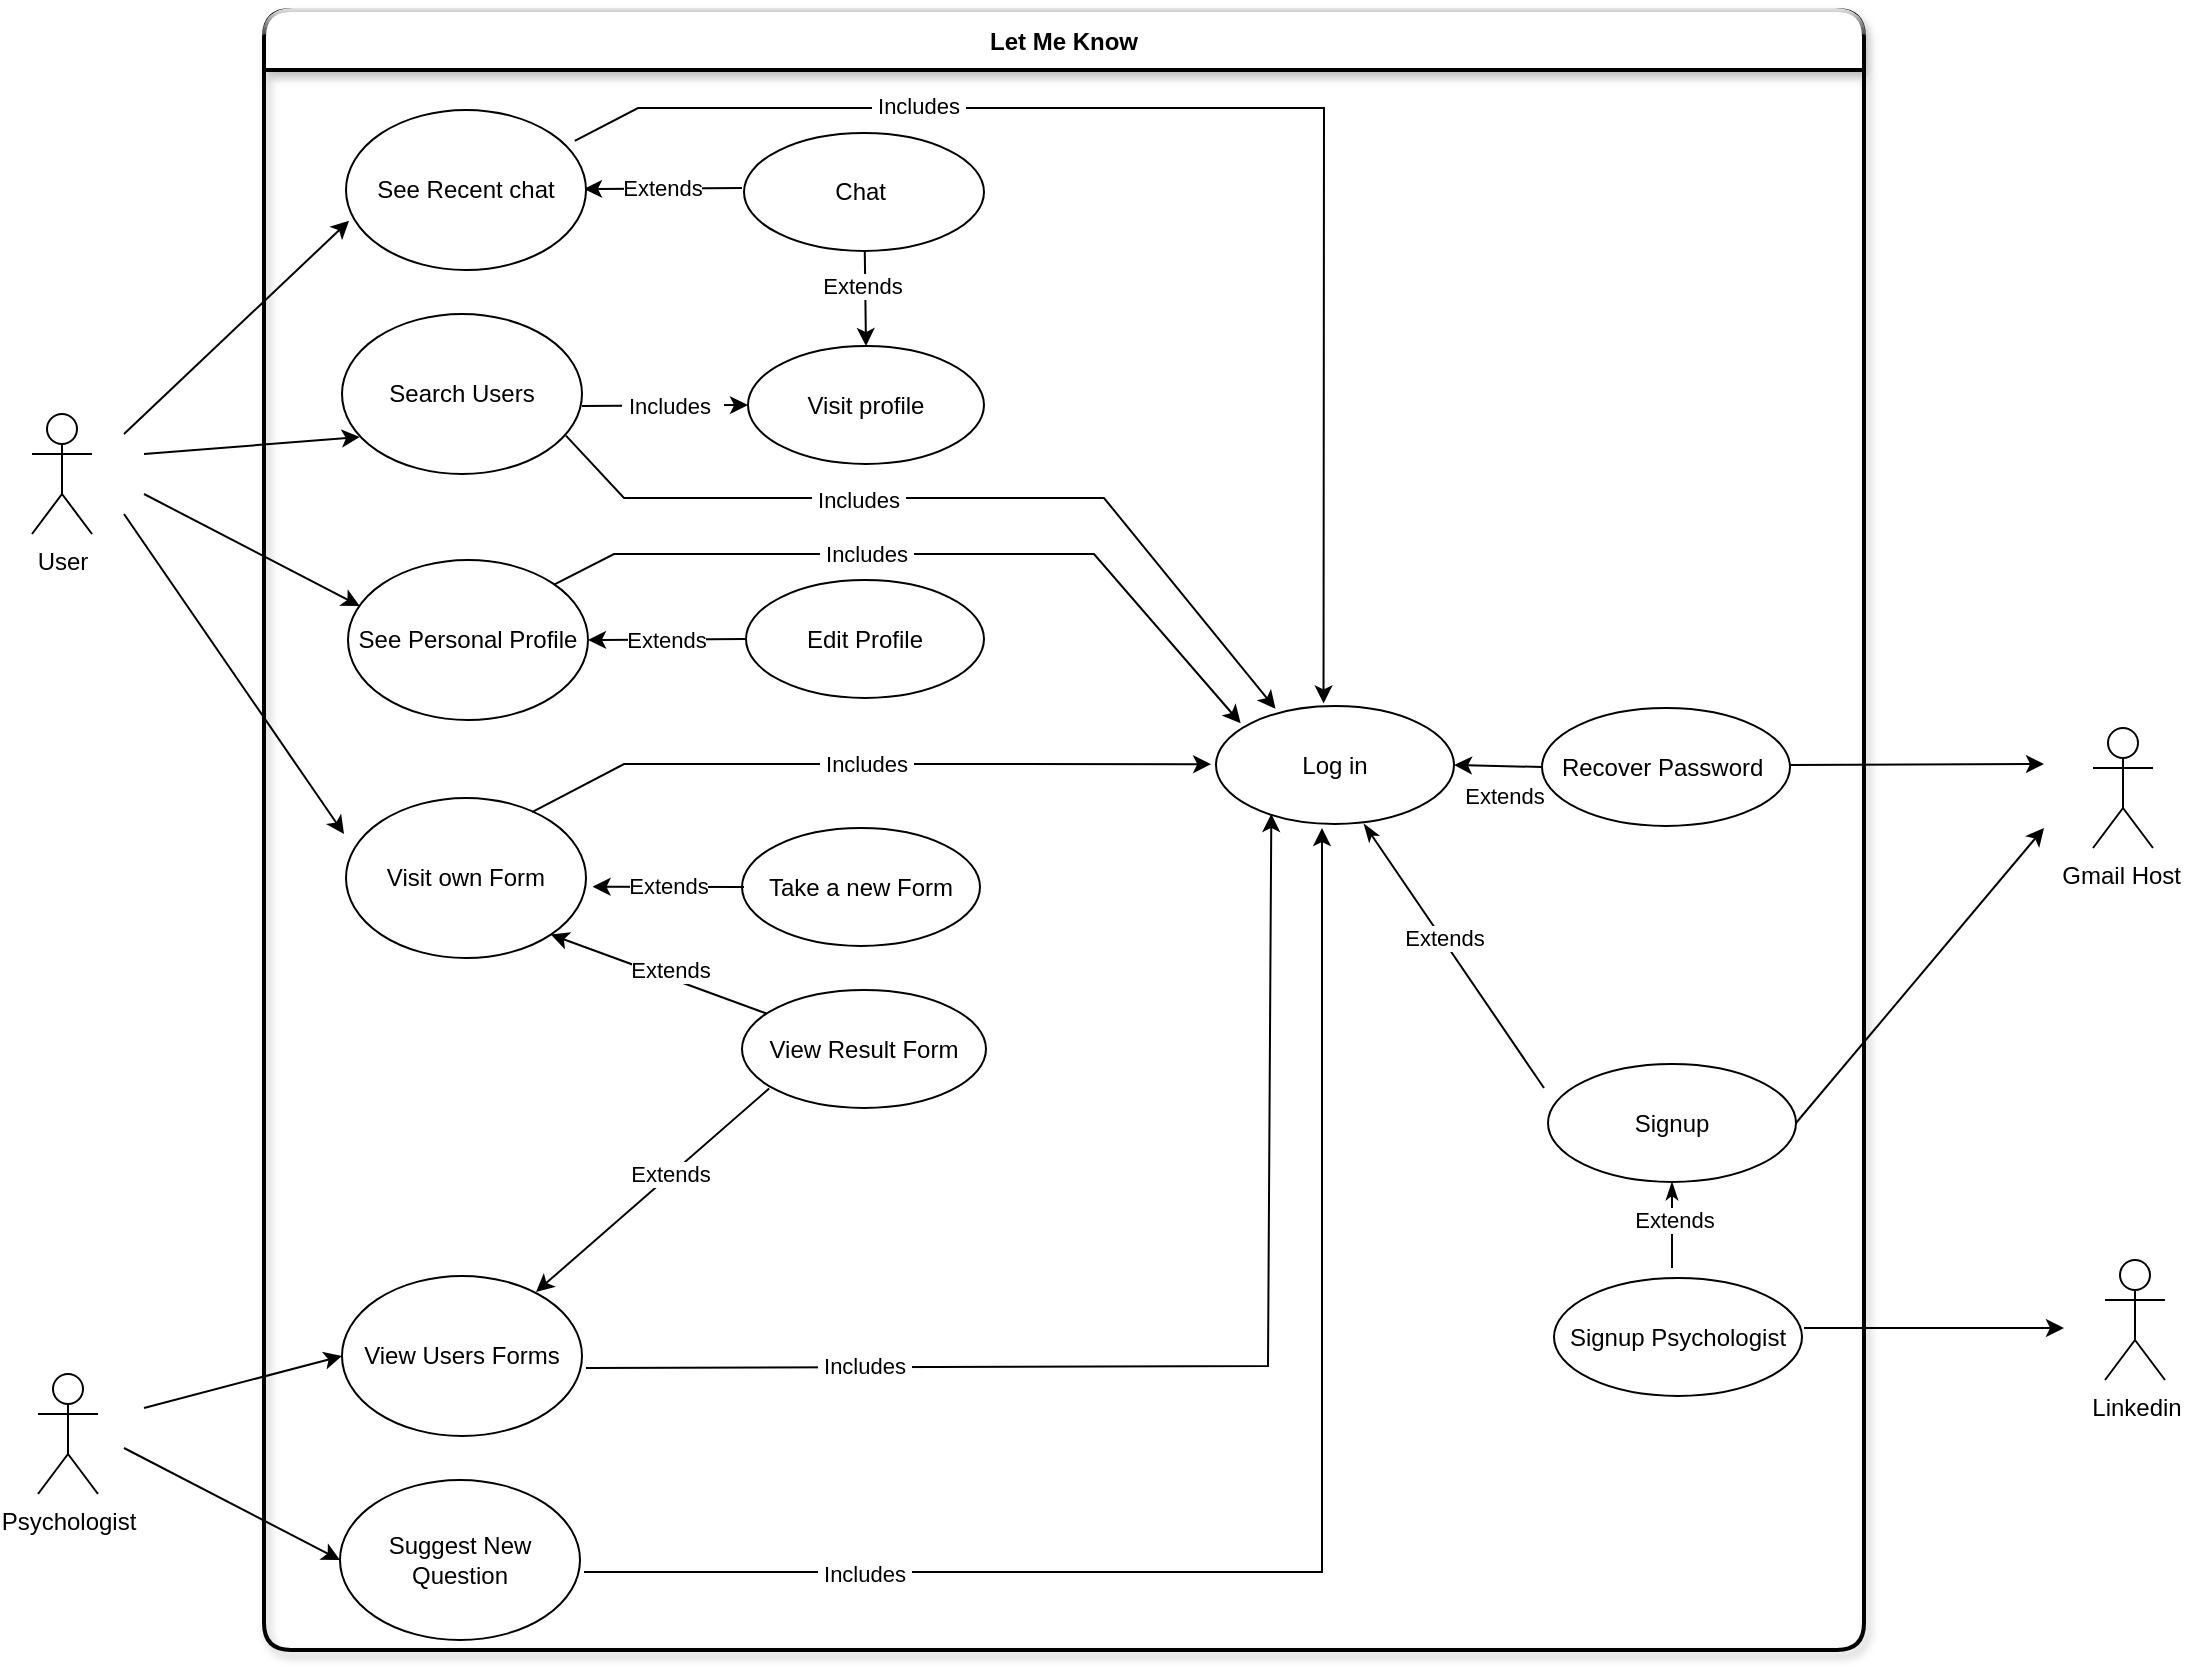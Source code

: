 <mxfile version="16.5.4" type="device"><diagram id="7DzwqgT_1pm44fKiDUtk" name="Page-2"><mxGraphModel dx="311" dy="444" grid="1" gridSize="10" guides="1" tooltips="1" connect="1" arrows="1" fold="1" page="1" pageScale="1" pageWidth="1169" pageHeight="827" math="0" shadow="0"><root><mxCell id="aY7oMlpNYwArvXj2W7kW-0"/><mxCell id="aY7oMlpNYwArvXj2W7kW-1" parent="aY7oMlpNYwArvXj2W7kW-0"/><mxCell id="5CjQteDS4WSUDVia9vXM-26" value="Let Me Know" style="swimlane;startSize=30;perimeterSpacing=6;swimlaneFillColor=none;rounded=1;shadow=1;glass=1;sketch=0;strokeWidth=2;" parent="aY7oMlpNYwArvXj2W7kW-1" vertex="1"><mxGeometry x="160" y="1" width="800" height="820" as="geometry"/></mxCell><mxCell id="aY7oMlpNYwArvXj2W7kW-18" value="Recover Password&amp;nbsp;" style="ellipse;whiteSpace=wrap;html=1;" parent="5CjQteDS4WSUDVia9vXM-26" vertex="1"><mxGeometry x="639" y="349" width="124" height="59" as="geometry"/></mxCell><mxCell id="2mAmu4ul3GV7TSHRwUNN-6" value="" style="endArrow=classic;html=1;rounded=0;" parent="5CjQteDS4WSUDVia9vXM-26" edge="1"><mxGeometry width="50" height="50" relative="1" as="geometry"><mxPoint x="770" y="659" as="sourcePoint"/><mxPoint x="900" y="659" as="targetPoint"/></mxGeometry></mxCell><mxCell id="Wn_6gmtYwKBQBxL0Gn_F-1" value="Extends" style="endArrow=none;html=1;rounded=0;exitX=1;exitY=0.5;exitDx=0;exitDy=0;entryX=0;entryY=0.5;entryDx=0;entryDy=0;startArrow=classic;startFill=1;endFill=0;" edge="1" parent="5CjQteDS4WSUDVia9vXM-26"><mxGeometry width="50" height="50" relative="1" as="geometry"><mxPoint x="160" y="89.5" as="sourcePoint"/><mxPoint x="239" y="89" as="targetPoint"/></mxGeometry></mxCell><mxCell id="aY7oMlpNYwArvXj2W7kW-4" value="User" style="shape=umlActor;verticalLabelPosition=bottom;verticalAlign=top;html=1;outlineConnect=0;" parent="aY7oMlpNYwArvXj2W7kW-1" vertex="1"><mxGeometry x="44" y="203" width="30" height="60" as="geometry"/></mxCell><mxCell id="aY7oMlpNYwArvXj2W7kW-5" value="See Recent chat" style="ellipse;whiteSpace=wrap;html=1;" parent="aY7oMlpNYwArvXj2W7kW-1" vertex="1"><mxGeometry x="201" y="51" width="120" height="80" as="geometry"/></mxCell><mxCell id="aY7oMlpNYwArvXj2W7kW-6" value="Visit own Form" style="ellipse;whiteSpace=wrap;html=1;" parent="aY7oMlpNYwArvXj2W7kW-1" vertex="1"><mxGeometry x="201" y="395" width="120" height="80" as="geometry"/></mxCell><mxCell id="aY7oMlpNYwArvXj2W7kW-7" value="See Personal Profile" style="ellipse;whiteSpace=wrap;html=1;" parent="aY7oMlpNYwArvXj2W7kW-1" vertex="1"><mxGeometry x="202" y="276" width="120" height="80" as="geometry"/></mxCell><mxCell id="aY7oMlpNYwArvXj2W7kW-8" value="Search Users" style="ellipse;whiteSpace=wrap;html=1;" parent="aY7oMlpNYwArvXj2W7kW-1" vertex="1"><mxGeometry x="199" y="153" width="120" height="80" as="geometry"/></mxCell><mxCell id="aY7oMlpNYwArvXj2W7kW-9" value="Visit profile" style="ellipse;whiteSpace=wrap;html=1;" parent="aY7oMlpNYwArvXj2W7kW-1" vertex="1"><mxGeometry x="402" y="169" width="118" height="59" as="geometry"/></mxCell><mxCell id="aY7oMlpNYwArvXj2W7kW-10" value="Chat&amp;nbsp;" style="ellipse;whiteSpace=wrap;html=1;" parent="aY7oMlpNYwArvXj2W7kW-1" vertex="1"><mxGeometry x="400" y="62.5" width="120" height="59" as="geometry"/></mxCell><mxCell id="aY7oMlpNYwArvXj2W7kW-11" value="Edit Profile" style="ellipse;whiteSpace=wrap;html=1;" parent="aY7oMlpNYwArvXj2W7kW-1" vertex="1"><mxGeometry x="401" y="286" width="119" height="59" as="geometry"/></mxCell><mxCell id="aY7oMlpNYwArvXj2W7kW-12" value="View Result Form" style="ellipse;whiteSpace=wrap;html=1;" parent="aY7oMlpNYwArvXj2W7kW-1" vertex="1"><mxGeometry x="399" y="491" width="122" height="59" as="geometry"/></mxCell><mxCell id="aY7oMlpNYwArvXj2W7kW-13" value="Take a new Form" style="ellipse;whiteSpace=wrap;html=1;" parent="aY7oMlpNYwArvXj2W7kW-1" vertex="1"><mxGeometry x="399" y="410" width="119" height="59" as="geometry"/></mxCell><mxCell id="aY7oMlpNYwArvXj2W7kW-14" value="Log in" style="ellipse;whiteSpace=wrap;html=1;" parent="aY7oMlpNYwArvXj2W7kW-1" vertex="1"><mxGeometry x="636" y="349" width="119" height="59" as="geometry"/></mxCell><mxCell id="aY7oMlpNYwArvXj2W7kW-17" value="Signup" style="ellipse;whiteSpace=wrap;html=1;" parent="aY7oMlpNYwArvXj2W7kW-1" vertex="1"><mxGeometry x="802" y="528" width="124" height="59" as="geometry"/></mxCell><mxCell id="aY7oMlpNYwArvXj2W7kW-19" value="Psychologist" style="shape=umlActor;verticalLabelPosition=bottom;verticalAlign=top;html=1;outlineConnect=0;" parent="aY7oMlpNYwArvXj2W7kW-1" vertex="1"><mxGeometry x="47" y="683" width="30" height="60" as="geometry"/></mxCell><mxCell id="aY7oMlpNYwArvXj2W7kW-20" value="View Users Forms" style="ellipse;whiteSpace=wrap;html=1;" parent="aY7oMlpNYwArvXj2W7kW-1" vertex="1"><mxGeometry x="199" y="634" width="120" height="80" as="geometry"/></mxCell><mxCell id="aY7oMlpNYwArvXj2W7kW-21" value="Suggest New Question" style="ellipse;whiteSpace=wrap;html=1;" parent="aY7oMlpNYwArvXj2W7kW-1" vertex="1"><mxGeometry x="198" y="736" width="120" height="80" as="geometry"/></mxCell><mxCell id="aY7oMlpNYwArvXj2W7kW-22" value="" style="endArrow=classic;html=1;rounded=0;entryX=0;entryY=0.5;entryDx=0;entryDy=0;" parent="aY7oMlpNYwArvXj2W7kW-1" target="aY7oMlpNYwArvXj2W7kW-20" edge="1"><mxGeometry width="50" height="50" relative="1" as="geometry"><mxPoint x="100" y="700" as="sourcePoint"/><mxPoint x="130" y="693" as="targetPoint"/></mxGeometry></mxCell><mxCell id="aY7oMlpNYwArvXj2W7kW-23" value="" style="endArrow=classic;html=1;rounded=0;entryX=0;entryY=0.5;entryDx=0;entryDy=0;" parent="aY7oMlpNYwArvXj2W7kW-1" target="aY7oMlpNYwArvXj2W7kW-21" edge="1"><mxGeometry width="50" height="50" relative="1" as="geometry"><mxPoint x="90" y="720" as="sourcePoint"/><mxPoint x="120" y="703" as="targetPoint"/></mxGeometry></mxCell><mxCell id="aY7oMlpNYwArvXj2W7kW-24" value="Extends" style="endArrow=none;html=1;rounded=0;entryX=0;entryY=1;entryDx=0;entryDy=0;startArrow=classic;startFill=1;endFill=0;" parent="aY7oMlpNYwArvXj2W7kW-1" edge="1"><mxGeometry x="0.154" width="50" height="50" relative="1" as="geometry"><mxPoint x="296" y="642" as="sourcePoint"/><mxPoint x="412.583" y="540.222" as="targetPoint"/><mxPoint as="offset"/></mxGeometry></mxCell><mxCell id="aY7oMlpNYwArvXj2W7kW-25" value="" style="endArrow=classic;html=1;rounded=0;" parent="aY7oMlpNYwArvXj2W7kW-1" edge="1"><mxGeometry width="50" height="50" relative="1" as="geometry"><mxPoint x="320" y="782" as="sourcePoint"/><mxPoint x="689" y="410" as="targetPoint"/><Array as="points"><mxPoint x="689" y="782"/></Array></mxGeometry></mxCell><mxCell id="aY7oMlpNYwArvXj2W7kW-26" value="&amp;nbsp;Includes&amp;nbsp;" style="edgeLabel;html=1;align=center;verticalAlign=middle;resizable=0;points=[];" parent="aY7oMlpNYwArvXj2W7kW-25" vertex="1" connectable="0"><mxGeometry x="-0.784" relative="1" as="geometry"><mxPoint x="60" y="1" as="offset"/></mxGeometry></mxCell><mxCell id="aY7oMlpNYwArvXj2W7kW-27" value="&amp;nbsp;Includes&amp;nbsp;" style="endArrow=classic;html=1;rounded=0;exitX=1;exitY=0.5;exitDx=0;exitDy=0;entryX=0.224;entryY=0.915;entryDx=0;entryDy=0;entryPerimeter=0;" parent="aY7oMlpNYwArvXj2W7kW-1" edge="1"><mxGeometry x="-0.549" y="1" width="50" height="50" relative="1" as="geometry"><mxPoint x="321.0" y="680" as="sourcePoint"/><mxPoint x="663.656" y="402.985" as="targetPoint"/><Array as="points"><mxPoint x="662" y="679"/></Array><mxPoint as="offset"/></mxGeometry></mxCell><mxCell id="aY7oMlpNYwArvXj2W7kW-28" value="" style="endArrow=none;html=1;rounded=0;exitX=1;exitY=1;exitDx=0;exitDy=0;startArrow=classic;startFill=1;endFill=0;" parent="aY7oMlpNYwArvXj2W7kW-1" source="aY7oMlpNYwArvXj2W7kW-6" target="aY7oMlpNYwArvXj2W7kW-12" edge="1"><mxGeometry width="50" height="50" relative="1" as="geometry"><mxPoint x="290" y="473" as="sourcePoint"/><mxPoint x="340" y="423" as="targetPoint"/></mxGeometry></mxCell><mxCell id="aY7oMlpNYwArvXj2W7kW-29" value="Extends" style="edgeLabel;html=1;align=center;verticalAlign=middle;resizable=0;points=[];" parent="aY7oMlpNYwArvXj2W7kW-28" vertex="1" connectable="0"><mxGeometry x="-0.247" y="1" relative="1" as="geometry"><mxPoint x="19" y="4" as="offset"/></mxGeometry></mxCell><mxCell id="aY7oMlpNYwArvXj2W7kW-30" value="&amp;nbsp;Includes&amp;nbsp;" style="endArrow=classic;html=1;rounded=0;entryX=0.072;entryY=0.832;entryDx=0;entryDy=0;entryPerimeter=0;" parent="aY7oMlpNYwArvXj2W7kW-1" edge="1"><mxGeometry x="0.0" width="50" height="50" relative="1" as="geometry"><mxPoint x="294.023" y="402.053" as="sourcePoint"/><mxPoint x="633.568" y="378.088" as="targetPoint"/><Array as="points"><mxPoint x="340" y="378"/></Array><mxPoint as="offset"/></mxGeometry></mxCell><mxCell id="aY7oMlpNYwArvXj2W7kW-31" value="Extends" style="endArrow=classic;html=1;rounded=0;entryX=1.019;entryY=0.492;entryDx=0;entryDy=0;entryPerimeter=0;" parent="aY7oMlpNYwArvXj2W7kW-1" edge="1"><mxGeometry width="50" height="50" relative="1" as="geometry"><mxPoint x="400.0" y="439.5" as="sourcePoint"/><mxPoint x="324.28" y="439.36" as="targetPoint"/></mxGeometry></mxCell><mxCell id="aY7oMlpNYwArvXj2W7kW-32" value="Extends" style="endArrow=none;html=1;rounded=0;exitX=1;exitY=0.5;exitDx=0;exitDy=0;entryX=0;entryY=0.5;entryDx=0;entryDy=0;startArrow=classic;startFill=1;endFill=0;" parent="aY7oMlpNYwArvXj2W7kW-1" source="aY7oMlpNYwArvXj2W7kW-7" target="aY7oMlpNYwArvXj2W7kW-11" edge="1"><mxGeometry width="50" height="50" relative="1" as="geometry"><mxPoint x="320" y="343" as="sourcePoint"/><mxPoint x="400" y="313" as="targetPoint"/></mxGeometry></mxCell><mxCell id="aY7oMlpNYwArvXj2W7kW-33" value="&amp;nbsp;Includes&amp;nbsp;" style="endArrow=classic;html=1;rounded=0;entryX=0;entryY=0;entryDx=0;entryDy=0;exitX=0.892;exitY=0.154;exitDx=0;exitDy=0;exitPerimeter=0;" parent="aY7oMlpNYwArvXj2W7kW-1" edge="1"><mxGeometry x="-0.174" width="50" height="50" relative="1" as="geometry"><mxPoint x="305.04" y="288.32" as="sourcePoint"/><mxPoint x="648.343" y="357.682" as="targetPoint"/><Array as="points"><mxPoint x="335" y="273"/><mxPoint x="575" y="273"/></Array><mxPoint as="offset"/></mxGeometry></mxCell><mxCell id="aY7oMlpNYwArvXj2W7kW-34" value="" style="endArrow=classic;html=1;rounded=0;labelBackgroundColor=#FFFFFF;entryX=0;entryY=0.5;entryDx=0;entryDy=0;exitX=1;exitY=0.5;exitDx=0;exitDy=0;endFill=1;" parent="aY7oMlpNYwArvXj2W7kW-1" target="aY7oMlpNYwArvXj2W7kW-9" edge="1"><mxGeometry width="50" height="50" relative="1" as="geometry"><mxPoint x="319.0" y="199" as="sourcePoint"/><mxPoint x="350" y="179" as="targetPoint"/></mxGeometry></mxCell><mxCell id="aY7oMlpNYwArvXj2W7kW-35" value="&amp;nbsp;Includes&amp;nbsp;&amp;nbsp;" style="edgeLabel;html=1;align=center;verticalAlign=middle;resizable=0;points=[];" parent="aY7oMlpNYwArvXj2W7kW-34" vertex="1" connectable="0"><mxGeometry x="-0.315" y="-1" relative="1" as="geometry"><mxPoint x="16" y="-1" as="offset"/></mxGeometry></mxCell><mxCell id="aY7oMlpNYwArvXj2W7kW-36" value="" style="endArrow=classic;html=1;rounded=0;labelBackgroundColor=#FFFFFF;entryX=0.013;entryY=0.692;entryDx=0;entryDy=0;entryPerimeter=0;" parent="aY7oMlpNYwArvXj2W7kW-1" target="aY7oMlpNYwArvXj2W7kW-5" edge="1"><mxGeometry width="50" height="50" relative="1" as="geometry"><mxPoint x="90" y="213" as="sourcePoint"/><mxPoint x="120" y="193" as="targetPoint"/></mxGeometry></mxCell><mxCell id="aY7oMlpNYwArvXj2W7kW-37" value="" style="endArrow=classic;html=1;rounded=0;labelBackgroundColor=#FFFFFF;entryX=0.074;entryY=0.769;entryDx=0;entryDy=0;entryPerimeter=0;" parent="aY7oMlpNYwArvXj2W7kW-1" target="aY7oMlpNYwArvXj2W7kW-8" edge="1"><mxGeometry width="50" height="50" relative="1" as="geometry"><mxPoint x="100" y="223" as="sourcePoint"/><mxPoint x="140" y="203" as="targetPoint"/></mxGeometry></mxCell><mxCell id="aY7oMlpNYwArvXj2W7kW-38" value="" style="endArrow=classic;html=1;rounded=0;labelBackgroundColor=#FFFFFF;entryX=0.049;entryY=0.288;entryDx=0;entryDy=0;entryPerimeter=0;" parent="aY7oMlpNYwArvXj2W7kW-1" target="aY7oMlpNYwArvXj2W7kW-7" edge="1"><mxGeometry width="50" height="50" relative="1" as="geometry"><mxPoint x="100" y="243" as="sourcePoint"/><mxPoint x="140" y="223" as="targetPoint"/></mxGeometry></mxCell><mxCell id="aY7oMlpNYwArvXj2W7kW-39" value="" style="endArrow=classic;html=1;rounded=0;labelBackgroundColor=#FFFFFF;" parent="aY7oMlpNYwArvXj2W7kW-1" edge="1"><mxGeometry width="50" height="50" relative="1" as="geometry"><mxPoint x="90" y="253" as="sourcePoint"/><mxPoint x="200" y="413" as="targetPoint"/></mxGeometry></mxCell><mxCell id="aY7oMlpNYwArvXj2W7kW-41" value="" style="endArrow=none;html=1;rounded=0;labelBackgroundColor=#FFFFFF;exitX=0.5;exitY=0;exitDx=0;exitDy=0;endFill=0;startArrow=classic;startFill=1;" parent="aY7oMlpNYwArvXj2W7kW-1" source="aY7oMlpNYwArvXj2W7kW-9" target="aY7oMlpNYwArvXj2W7kW-10" edge="1"><mxGeometry width="50" height="50" relative="1" as="geometry"><mxPoint x="450" y="143" as="sourcePoint"/><mxPoint x="500" y="93" as="targetPoint"/></mxGeometry></mxCell><mxCell id="aY7oMlpNYwArvXj2W7kW-42" value="Extends" style="edgeLabel;html=1;align=center;verticalAlign=middle;resizable=0;points=[];" parent="aY7oMlpNYwArvXj2W7kW-41" vertex="1" connectable="0"><mxGeometry x="0.266" y="-1" relative="1" as="geometry"><mxPoint x="-3" as="offset"/></mxGeometry></mxCell><mxCell id="aY7oMlpNYwArvXj2W7kW-43" value="" style="endArrow=classic;html=1;rounded=0;labelBackgroundColor=#FFFFFF;entryX=0.25;entryY=0.024;entryDx=0;entryDy=0;entryPerimeter=0;exitX=0.933;exitY=0.76;exitDx=0;exitDy=0;exitPerimeter=0;" parent="aY7oMlpNYwArvXj2W7kW-1" source="aY7oMlpNYwArvXj2W7kW-8" target="aY7oMlpNYwArvXj2W7kW-14" edge="1"><mxGeometry width="50" height="50" relative="1" as="geometry"><mxPoint x="310.6" y="203.96" as="sourcePoint"/><mxPoint x="670.034" y="345.012" as="targetPoint"/><Array as="points"><mxPoint x="340" y="245"/><mxPoint x="580" y="245"/></Array></mxGeometry></mxCell><mxCell id="aY7oMlpNYwArvXj2W7kW-44" value="&amp;nbsp;Includes&amp;nbsp;" style="edgeLabel;html=1;align=center;verticalAlign=middle;resizable=0;points=[];" parent="aY7oMlpNYwArvXj2W7kW-43" vertex="1" connectable="0"><mxGeometry x="-0.151" y="1" relative="1" as="geometry"><mxPoint x="-18" y="2" as="offset"/></mxGeometry></mxCell><mxCell id="aY7oMlpNYwArvXj2W7kW-45" value="" style="endArrow=classic;html=1;rounded=0;labelBackgroundColor=#FFFFFF;entryX=0.393;entryY=-0.022;entryDx=0;entryDy=0;entryPerimeter=0;" parent="aY7oMlpNYwArvXj2W7kW-1" edge="1"><mxGeometry width="50" height="50" relative="1" as="geometry"><mxPoint x="315.373" y="66.452" as="sourcePoint"/><mxPoint x="689.767" y="347.702" as="targetPoint"/><Array as="points"><mxPoint x="347" y="50"/><mxPoint x="690" y="50"/></Array></mxGeometry></mxCell><mxCell id="aY7oMlpNYwArvXj2W7kW-46" value="&amp;nbsp;Includes&amp;nbsp;" style="edgeLabel;html=1;align=center;verticalAlign=middle;resizable=0;points=[];" parent="aY7oMlpNYwArvXj2W7kW-45" vertex="1" connectable="0"><mxGeometry x="-0.471" y="1" relative="1" as="geometry"><mxPoint x="-4" as="offset"/></mxGeometry></mxCell><mxCell id="5CjQteDS4WSUDVia9vXM-11" value="Gmail Host&amp;nbsp;" style="shape=umlActor;verticalLabelPosition=bottom;verticalAlign=top;html=1;outlineConnect=0;" parent="aY7oMlpNYwArvXj2W7kW-1" vertex="1"><mxGeometry x="1074.5" y="360" width="30" height="60" as="geometry"/></mxCell><mxCell id="5CjQteDS4WSUDVia9vXM-14" value="" style="endArrow=none;html=1;rounded=0;labelBackgroundColor=#FFFFFF;exitX=1;exitY=1;exitDx=0;exitDy=0;startArrow=classicThin;startFill=1;endFill=0;" parent="aY7oMlpNYwArvXj2W7kW-1" edge="1"><mxGeometry width="50" height="50" relative="1" as="geometry"><mxPoint x="710.0" y="408.001" as="sourcePoint"/><mxPoint x="800" y="540" as="targetPoint"/></mxGeometry></mxCell><mxCell id="5CjQteDS4WSUDVia9vXM-15" value="Extends" style="edgeLabel;html=1;align=center;verticalAlign=middle;resizable=0;points=[];" parent="5CjQteDS4WSUDVia9vXM-14" vertex="1" connectable="0"><mxGeometry x="-0.127" y="1" relative="1" as="geometry"><mxPoint as="offset"/></mxGeometry></mxCell><mxCell id="5CjQteDS4WSUDVia9vXM-19" value="" style="endArrow=classic;html=1;rounded=0;labelBackgroundColor=#FFFFFF;exitX=1;exitY=0.5;exitDx=0;exitDy=0;" parent="aY7oMlpNYwArvXj2W7kW-1" source="aY7oMlpNYwArvXj2W7kW-17" edge="1"><mxGeometry width="50" height="50" relative="1" as="geometry"><mxPoint x="930" y="550" as="sourcePoint"/><mxPoint x="1050" y="410" as="targetPoint"/></mxGeometry></mxCell><mxCell id="5CjQteDS4WSUDVia9vXM-23" value="" style="endArrow=classic;html=1;rounded=0;labelBackgroundColor=#FFFFFF;exitX=1.003;exitY=0.72;exitDx=0;exitDy=0;exitPerimeter=0;" parent="aY7oMlpNYwArvXj2W7kW-1" edge="1"><mxGeometry width="50" height="50" relative="1" as="geometry"><mxPoint x="923.372" y="378.48" as="sourcePoint"/><mxPoint x="1050" y="378" as="targetPoint"/></mxGeometry></mxCell><mxCell id="2mAmu4ul3GV7TSHRwUNN-0" value="" style="endArrow=classic;html=1;rounded=0;entryX=1;entryY=0.5;entryDx=0;entryDy=0;exitX=0;exitY=0.5;exitDx=0;exitDy=0;" parent="aY7oMlpNYwArvXj2W7kW-1" source="aY7oMlpNYwArvXj2W7kW-18" target="aY7oMlpNYwArvXj2W7kW-14" edge="1"><mxGeometry width="50" height="50" relative="1" as="geometry"><mxPoint x="760" y="410" as="sourcePoint"/><mxPoint x="810" y="360" as="targetPoint"/></mxGeometry></mxCell><mxCell id="2mAmu4ul3GV7TSHRwUNN-1" value="Extends" style="edgeLabel;html=1;align=center;verticalAlign=middle;resizable=0;points=[];" parent="aY7oMlpNYwArvXj2W7kW-1" vertex="1" connectable="0"><mxGeometry x="779.26" y="393.274" as="geometry"/></mxCell><mxCell id="2mAmu4ul3GV7TSHRwUNN-2" value="Signup&amp;nbsp;&lt;span&gt;Psychologist&lt;/span&gt;" style="ellipse;whiteSpace=wrap;html=1;" parent="aY7oMlpNYwArvXj2W7kW-1" vertex="1"><mxGeometry x="805" y="635" width="124" height="59" as="geometry"/></mxCell><mxCell id="2mAmu4ul3GV7TSHRwUNN-3" value="" style="endArrow=none;html=1;rounded=0;labelBackgroundColor=#FFFFFF;exitX=0.5;exitY=1;exitDx=0;exitDy=0;startArrow=classicThin;startFill=1;endFill=0;" parent="aY7oMlpNYwArvXj2W7kW-1" source="aY7oMlpNYwArvXj2W7kW-17" edge="1"><mxGeometry width="50" height="50" relative="1" as="geometry"><mxPoint x="870.0" y="598.501" as="sourcePoint"/><mxPoint x="864" y="630" as="targetPoint"/></mxGeometry></mxCell><mxCell id="2mAmu4ul3GV7TSHRwUNN-4" value="Extends" style="edgeLabel;html=1;align=center;verticalAlign=middle;resizable=0;points=[];" parent="2mAmu4ul3GV7TSHRwUNN-3" vertex="1" connectable="0"><mxGeometry x="-0.127" y="1" relative="1" as="geometry"><mxPoint as="offset"/></mxGeometry></mxCell><mxCell id="2mAmu4ul3GV7TSHRwUNN-5" value="Linkedin" style="shape=umlActor;verticalLabelPosition=bottom;verticalAlign=top;html=1;outlineConnect=0;" parent="aY7oMlpNYwArvXj2W7kW-1" vertex="1"><mxGeometry x="1080.5" y="626" width="30" height="60" as="geometry"/></mxCell></root></mxGraphModel></diagram></mxfile>